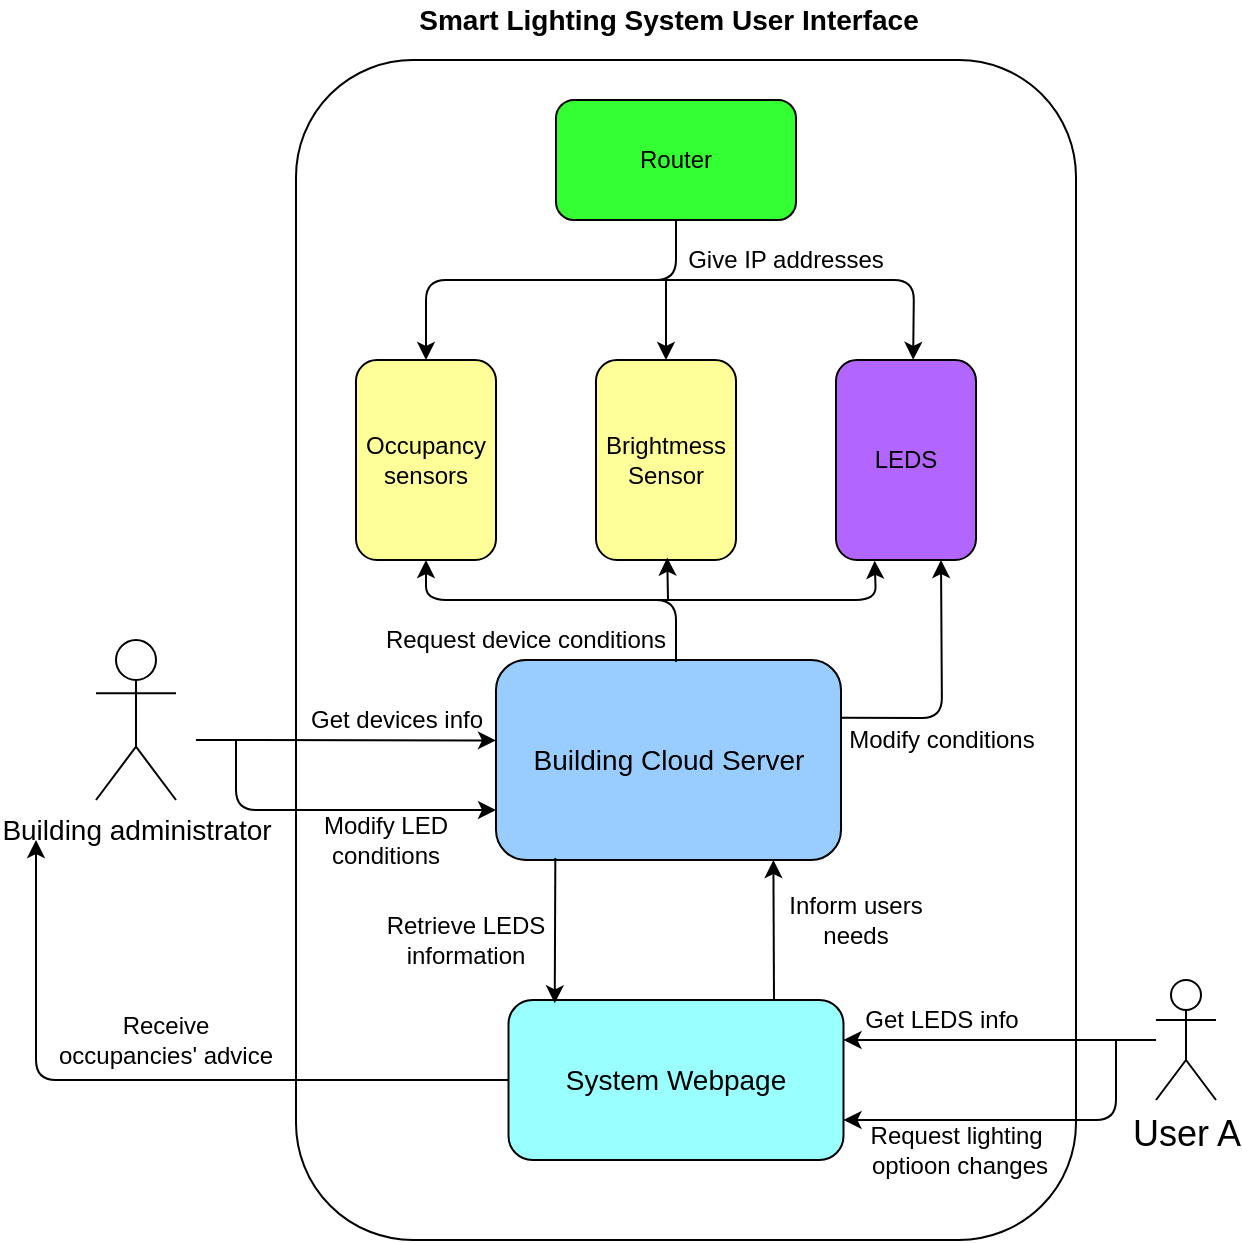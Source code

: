 <mxfile version="14.6.6" type="github">
  <diagram id="Og93Gh9kfyR5OOlGd0UQ" name="Page-1">
    <mxGraphModel dx="1703" dy="782" grid="1" gridSize="10" guides="1" tooltips="1" connect="1" arrows="1" fold="1" page="1" pageScale="1" pageWidth="1169" pageHeight="1654" math="0" shadow="0">
      <root>
        <mxCell id="0" />
        <mxCell id="1" parent="0" />
        <mxCell id="w4mPT2yalqKGG9EK5j_i-1" value="" style="rounded=1;whiteSpace=wrap;html=1;" vertex="1" parent="1">
          <mxGeometry x="380" y="230" width="390" height="590" as="geometry" />
        </mxCell>
        <mxCell id="w4mPT2yalqKGG9EK5j_i-2" value="&lt;font style=&quot;font-size: 14px&quot;&gt;&lt;b&gt;Smart Lighting System User Interface&lt;/b&gt;&lt;/font&gt;" style="text;html=1;align=center;verticalAlign=middle;resizable=0;points=[];autosize=1;strokeColor=none;" vertex="1" parent="1">
          <mxGeometry x="431.25" y="200" width="270" height="20" as="geometry" />
        </mxCell>
        <mxCell id="w4mPT2yalqKGG9EK5j_i-3" value="&lt;font style=&quot;font-size: 14px&quot;&gt;Building administrator&lt;/font&gt;" style="shape=umlActor;verticalLabelPosition=bottom;verticalAlign=top;html=1;outlineConnect=0;" vertex="1" parent="1">
          <mxGeometry x="280" y="520" width="40" height="80" as="geometry" />
        </mxCell>
        <mxCell id="w4mPT2yalqKGG9EK5j_i-4" value="&lt;font style=&quot;font-size: 18px&quot;&gt;User A&lt;/font&gt;" style="shape=umlActor;verticalLabelPosition=bottom;verticalAlign=top;html=1;outlineConnect=0;" vertex="1" parent="1">
          <mxGeometry x="810" y="690" width="30" height="60" as="geometry" />
        </mxCell>
        <mxCell id="w4mPT2yalqKGG9EK5j_i-6" value="Router" style="rounded=1;whiteSpace=wrap;html=1;fillColor=#33FF33;" vertex="1" parent="1">
          <mxGeometry x="510" y="250" width="120" height="60" as="geometry" />
        </mxCell>
        <mxCell id="w4mPT2yalqKGG9EK5j_i-7" value="Brightmess Sensor" style="rounded=1;whiteSpace=wrap;html=1;fillColor=#FFFF99;" vertex="1" parent="1">
          <mxGeometry x="530" y="380" width="70" height="100" as="geometry" />
        </mxCell>
        <mxCell id="w4mPT2yalqKGG9EK5j_i-8" value="Occupancy sensors" style="rounded=1;whiteSpace=wrap;html=1;fillColor=#FFFF99;" vertex="1" parent="1">
          <mxGeometry x="410" y="380" width="70" height="100" as="geometry" />
        </mxCell>
        <mxCell id="w4mPT2yalqKGG9EK5j_i-9" value="LEDS" style="rounded=1;whiteSpace=wrap;html=1;fillColor=#B266FF;" vertex="1" parent="1">
          <mxGeometry x="650" y="380" width="70" height="100" as="geometry" />
        </mxCell>
        <mxCell id="w4mPT2yalqKGG9EK5j_i-10" value="" style="endArrow=classic;html=1;entryX=0.5;entryY=0;entryDx=0;entryDy=0;exitX=0.5;exitY=1;exitDx=0;exitDy=0;" edge="1" parent="1" source="w4mPT2yalqKGG9EK5j_i-6" target="w4mPT2yalqKGG9EK5j_i-8">
          <mxGeometry width="50" height="50" relative="1" as="geometry">
            <mxPoint x="380" y="440" as="sourcePoint" />
            <mxPoint x="430" y="390" as="targetPoint" />
            <Array as="points">
              <mxPoint x="570" y="340" />
              <mxPoint x="445" y="340" />
            </Array>
          </mxGeometry>
        </mxCell>
        <mxCell id="w4mPT2yalqKGG9EK5j_i-11" value="" style="endArrow=classic;html=1;entryX=0.5;entryY=0;entryDx=0;entryDy=0;" edge="1" parent="1" target="w4mPT2yalqKGG9EK5j_i-7">
          <mxGeometry width="50" height="50" relative="1" as="geometry">
            <mxPoint x="565" y="340" as="sourcePoint" />
            <mxPoint x="530" y="370" as="targetPoint" />
          </mxGeometry>
        </mxCell>
        <mxCell id="w4mPT2yalqKGG9EK5j_i-12" value="" style="endArrow=classic;html=1;entryX=0.551;entryY=-0.001;entryDx=0;entryDy=0;entryPerimeter=0;" edge="1" parent="1" target="w4mPT2yalqKGG9EK5j_i-9">
          <mxGeometry width="50" height="50" relative="1" as="geometry">
            <mxPoint x="560" y="340" as="sourcePoint" />
            <mxPoint x="580" y="330" as="targetPoint" />
            <Array as="points">
              <mxPoint x="689" y="340" />
            </Array>
          </mxGeometry>
        </mxCell>
        <mxCell id="w4mPT2yalqKGG9EK5j_i-13" value="Give IP addresses" style="text;html=1;strokeColor=none;fillColor=none;align=center;verticalAlign=middle;whiteSpace=wrap;rounded=0;" vertex="1" parent="1">
          <mxGeometry x="560" y="320" width="130" height="20" as="geometry" />
        </mxCell>
        <mxCell id="w4mPT2yalqKGG9EK5j_i-14" value="&lt;font style=&quot;font-size: 14px&quot;&gt;Building Cloud Server&lt;/font&gt;" style="rounded=1;whiteSpace=wrap;html=1;fillColor=#99CCFF;" vertex="1" parent="1">
          <mxGeometry x="480" y="530" width="172.5" height="100" as="geometry" />
        </mxCell>
        <mxCell id="w4mPT2yalqKGG9EK5j_i-15" value="" style="endArrow=classic;html=1;entryX=0.5;entryY=1;entryDx=0;entryDy=0;" edge="1" parent="1" target="w4mPT2yalqKGG9EK5j_i-8">
          <mxGeometry width="50" height="50" relative="1" as="geometry">
            <mxPoint x="570" y="531" as="sourcePoint" />
            <mxPoint x="460" y="530" as="targetPoint" />
            <Array as="points">
              <mxPoint x="570" y="500" />
              <mxPoint x="445" y="500" />
            </Array>
          </mxGeometry>
        </mxCell>
        <mxCell id="w4mPT2yalqKGG9EK5j_i-16" value="" style="endArrow=classic;html=1;entryX=0.276;entryY=1.004;entryDx=0;entryDy=0;entryPerimeter=0;" edge="1" parent="1" target="w4mPT2yalqKGG9EK5j_i-9">
          <mxGeometry width="50" height="50" relative="1" as="geometry">
            <mxPoint x="560" y="500" as="sourcePoint" />
            <mxPoint x="672" y="481" as="targetPoint" />
            <Array as="points">
              <mxPoint x="670" y="500" />
            </Array>
          </mxGeometry>
        </mxCell>
        <mxCell id="w4mPT2yalqKGG9EK5j_i-17" value="" style="endArrow=classic;html=1;entryX=0.509;entryY=0.988;entryDx=0;entryDy=0;entryPerimeter=0;" edge="1" parent="1" target="w4mPT2yalqKGG9EK5j_i-7">
          <mxGeometry width="50" height="50" relative="1" as="geometry">
            <mxPoint x="566" y="500" as="sourcePoint" />
            <mxPoint x="600" y="490" as="targetPoint" />
          </mxGeometry>
        </mxCell>
        <mxCell id="w4mPT2yalqKGG9EK5j_i-18" value="Request device conditions" style="text;html=1;strokeColor=none;fillColor=none;align=center;verticalAlign=middle;whiteSpace=wrap;rounded=0;" vertex="1" parent="1">
          <mxGeometry x="420" y="510" width="150" height="20" as="geometry" />
        </mxCell>
        <mxCell id="w4mPT2yalqKGG9EK5j_i-19" value="" style="endArrow=classic;html=1;exitX=1.003;exitY=0.289;exitDx=0;exitDy=0;exitPerimeter=0;entryX=0.75;entryY=1;entryDx=0;entryDy=0;" edge="1" parent="1" source="w4mPT2yalqKGG9EK5j_i-14" target="w4mPT2yalqKGG9EK5j_i-9">
          <mxGeometry width="50" height="50" relative="1" as="geometry">
            <mxPoint x="610" y="490" as="sourcePoint" />
            <mxPoint x="660" y="440" as="targetPoint" />
            <Array as="points">
              <mxPoint x="703" y="559" />
            </Array>
          </mxGeometry>
        </mxCell>
        <mxCell id="w4mPT2yalqKGG9EK5j_i-20" value="Modify conditions" style="text;html=1;strokeColor=none;fillColor=none;align=center;verticalAlign=middle;whiteSpace=wrap;rounded=0;" vertex="1" parent="1">
          <mxGeometry x="652.5" y="560" width="100" height="20" as="geometry" />
        </mxCell>
        <mxCell id="w4mPT2yalqKGG9EK5j_i-22" value="" style="endArrow=classic;html=1;entryX=0;entryY=0.402;entryDx=0;entryDy=0;entryPerimeter=0;" edge="1" parent="1" target="w4mPT2yalqKGG9EK5j_i-14">
          <mxGeometry width="50" height="50" relative="1" as="geometry">
            <mxPoint x="330" y="570" as="sourcePoint" />
            <mxPoint x="477" y="568" as="targetPoint" />
          </mxGeometry>
        </mxCell>
        <mxCell id="w4mPT2yalqKGG9EK5j_i-23" value="Get devices info" style="text;html=1;align=center;verticalAlign=middle;resizable=0;points=[];autosize=1;strokeColor=none;" vertex="1" parent="1">
          <mxGeometry x="380" y="550" width="100" height="20" as="geometry" />
        </mxCell>
        <mxCell id="w4mPT2yalqKGG9EK5j_i-24" value="" style="endArrow=classic;html=1;entryX=0;entryY=0.75;entryDx=0;entryDy=0;" edge="1" parent="1" target="w4mPT2yalqKGG9EK5j_i-14">
          <mxGeometry width="50" height="50" relative="1" as="geometry">
            <mxPoint x="350" y="570" as="sourcePoint" />
            <mxPoint x="410" y="550" as="targetPoint" />
            <Array as="points">
              <mxPoint x="350" y="605" />
            </Array>
          </mxGeometry>
        </mxCell>
        <mxCell id="w4mPT2yalqKGG9EK5j_i-25" value="Modify LED conditions" style="text;html=1;strokeColor=none;fillColor=none;align=center;verticalAlign=middle;whiteSpace=wrap;rounded=0;" vertex="1" parent="1">
          <mxGeometry x="390" y="610" width="70" height="20" as="geometry" />
        </mxCell>
        <mxCell id="w4mPT2yalqKGG9EK5j_i-26" value="&lt;font style=&quot;font-size: 14px&quot;&gt;System Webpage&lt;/font&gt;" style="rounded=1;whiteSpace=wrap;html=1;fillColor=#99FFFF;" vertex="1" parent="1">
          <mxGeometry x="486.25" y="700" width="167.5" height="80" as="geometry" />
        </mxCell>
        <mxCell id="w4mPT2yalqKGG9EK5j_i-27" value="" style="endArrow=classic;html=1;entryX=0.804;entryY=1;entryDx=0;entryDy=0;entryPerimeter=0;" edge="1" parent="1" target="w4mPT2yalqKGG9EK5j_i-14">
          <mxGeometry width="50" height="50" relative="1" as="geometry">
            <mxPoint x="619" y="700" as="sourcePoint" />
            <mxPoint x="590" y="560" as="targetPoint" />
          </mxGeometry>
        </mxCell>
        <mxCell id="w4mPT2yalqKGG9EK5j_i-28" value="Inform users needs" style="text;html=1;strokeColor=none;fillColor=none;align=center;verticalAlign=middle;whiteSpace=wrap;rounded=0;" vertex="1" parent="1">
          <mxGeometry x="620" y="650" width="80" height="20" as="geometry" />
        </mxCell>
        <mxCell id="w4mPT2yalqKGG9EK5j_i-29" value="" style="endArrow=classic;html=1;exitX=0.172;exitY=0.99;exitDx=0;exitDy=0;exitPerimeter=0;entryX=0.138;entryY=0.021;entryDx=0;entryDy=0;entryPerimeter=0;" edge="1" parent="1" source="w4mPT2yalqKGG9EK5j_i-14" target="w4mPT2yalqKGG9EK5j_i-26">
          <mxGeometry width="50" height="50" relative="1" as="geometry">
            <mxPoint x="600" y="630" as="sourcePoint" />
            <mxPoint x="650" y="580" as="targetPoint" />
          </mxGeometry>
        </mxCell>
        <mxCell id="w4mPT2yalqKGG9EK5j_i-30" value="Retrieve LEDS information" style="text;html=1;strokeColor=none;fillColor=none;align=center;verticalAlign=middle;whiteSpace=wrap;rounded=0;" vertex="1" parent="1">
          <mxGeometry x="420" y="660" width="90" height="20" as="geometry" />
        </mxCell>
        <mxCell id="w4mPT2yalqKGG9EK5j_i-34" value="" style="endArrow=classic;html=1;entryX=1;entryY=0.25;entryDx=0;entryDy=0;" edge="1" parent="1" target="w4mPT2yalqKGG9EK5j_i-26">
          <mxGeometry width="50" height="50" relative="1" as="geometry">
            <mxPoint x="810" y="720" as="sourcePoint" />
            <mxPoint x="470" y="760" as="targetPoint" />
          </mxGeometry>
        </mxCell>
        <mxCell id="w4mPT2yalqKGG9EK5j_i-35" value="Get LEDS info" style="text;html=1;strokeColor=none;fillColor=none;align=center;verticalAlign=middle;whiteSpace=wrap;rounded=0;" vertex="1" parent="1">
          <mxGeometry x="662.5" y="700" width="80" height="20" as="geometry" />
        </mxCell>
        <mxCell id="w4mPT2yalqKGG9EK5j_i-36" value="" style="endArrow=classic;html=1;entryX=1;entryY=0.75;entryDx=0;entryDy=0;" edge="1" parent="1" target="w4mPT2yalqKGG9EK5j_i-26">
          <mxGeometry width="50" height="50" relative="1" as="geometry">
            <mxPoint x="790" y="720" as="sourcePoint" />
            <mxPoint x="730" y="680" as="targetPoint" />
            <Array as="points">
              <mxPoint x="790" y="760" />
            </Array>
          </mxGeometry>
        </mxCell>
        <mxCell id="w4mPT2yalqKGG9EK5j_i-41" value="Request lighting&amp;nbsp; optioon changes" style="text;html=1;strokeColor=none;fillColor=none;align=center;verticalAlign=middle;whiteSpace=wrap;rounded=0;" vertex="1" parent="1">
          <mxGeometry x="653.75" y="760" width="116.25" height="30" as="geometry" />
        </mxCell>
        <mxCell id="w4mPT2yalqKGG9EK5j_i-42" value="" style="endArrow=classic;html=1;exitX=0;exitY=0.5;exitDx=0;exitDy=0;" edge="1" parent="1" source="w4mPT2yalqKGG9EK5j_i-26">
          <mxGeometry width="50" height="50" relative="1" as="geometry">
            <mxPoint x="620" y="750" as="sourcePoint" />
            <mxPoint x="250" y="620" as="targetPoint" />
            <Array as="points">
              <mxPoint x="250" y="740" />
            </Array>
          </mxGeometry>
        </mxCell>
        <mxCell id="w4mPT2yalqKGG9EK5j_i-43" value="Receive occupancies&#39; advice" style="text;html=1;strokeColor=none;fillColor=none;align=center;verticalAlign=middle;whiteSpace=wrap;rounded=0;" vertex="1" parent="1">
          <mxGeometry x="260" y="710" width="110" height="20" as="geometry" />
        </mxCell>
      </root>
    </mxGraphModel>
  </diagram>
</mxfile>
